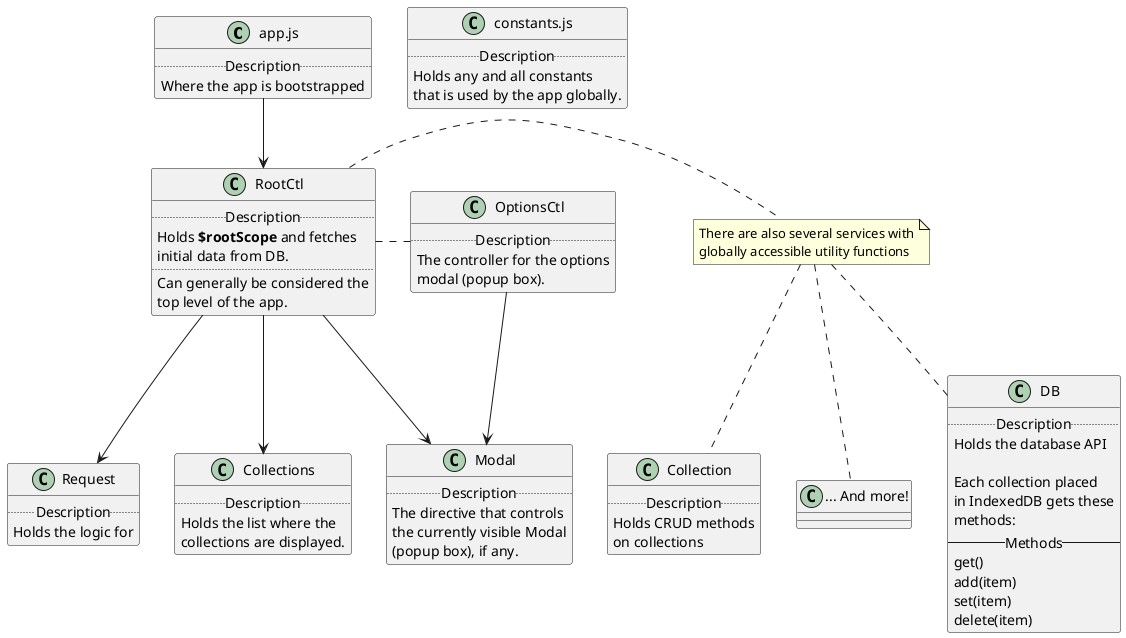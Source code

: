 @startuml
class "app.js" as App {
    .. Description ..
    Where the app is bootstrapped
}

class RootCtl {
    .. Description ..
    Holds <b>$rootScope</b> and fetches
    initial data from DB.
    ..
    Can generally be considered the
    top level of the app.
}

class Collections {
    .. Description ..
    Holds the list where the
    collections are displayed.
}

class Request {
    .. Description ..
    Holds the logic for
}

class OptionsCtl {
    ..Description..
    The controller for the options
    modal (popup box).
}

class Modal {
    ..Description..
    The directive that controls
    the currently visible Modal
    (popup box), if any.
}

note "There are also several services with\nglobally accessible utility functions" as Services

App --> RootCtl

OptionsCtl --> Modal

RootCtl --> Collections
RootCtl --> Request
RootCtl.OptionsCtl

RootCtl-->Modal

RootCtl.Services

class DB {
  ..Description..
  Holds the database API

  Each collection placed
  in IndexedDB gets these
  methods:
  --Methods--
  get()
  add(item)
  set(item)
  delete(item)
}

class Collection {
    ..Description..
    Holds CRUD methods
    on collections
}

class "... And more!" as More

Services .. DB
Services .. Collection
Services .. More

class "constants.js" as Constants {
    ..Description..
    Holds any and all constants
    that is used by the app globally.
}
@enduml